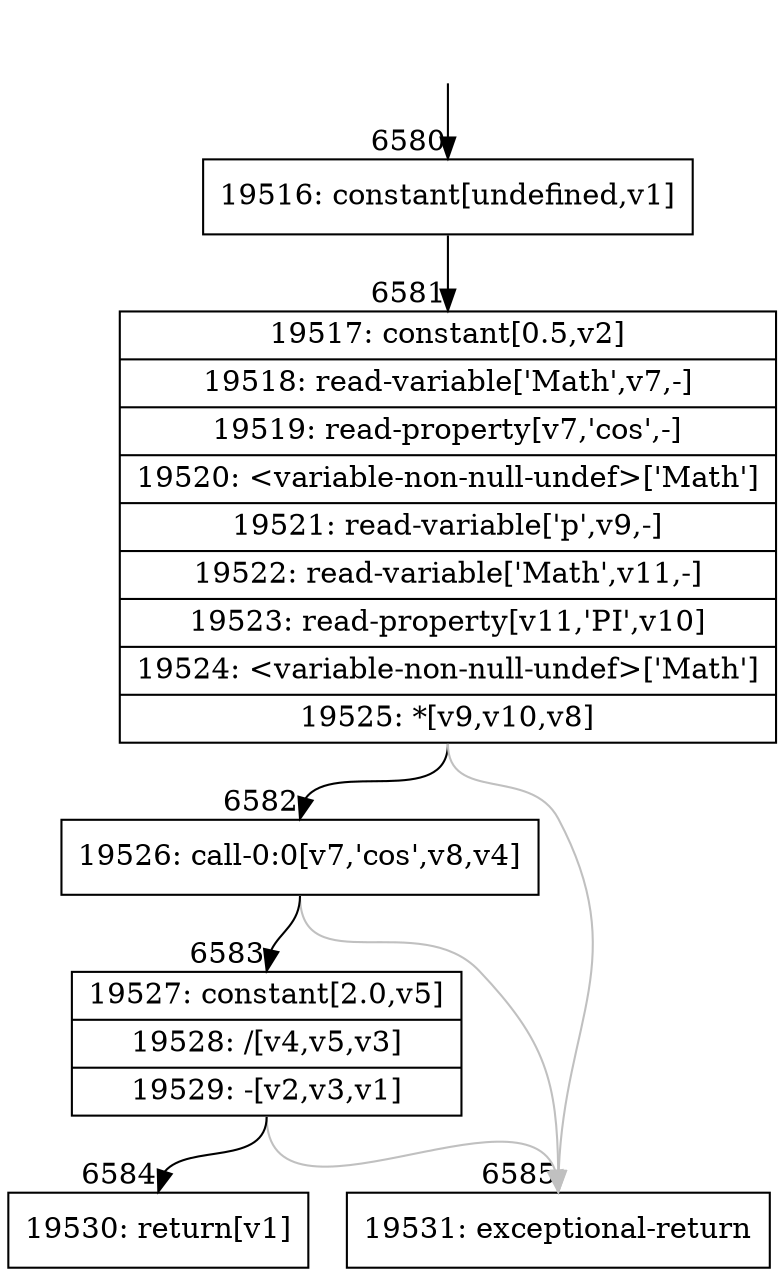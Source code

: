 digraph {
rankdir="TD"
BB_entry407[shape=none,label=""];
BB_entry407 -> BB6580 [tailport=s, headport=n, headlabel="    6580"]
BB6580 [shape=record label="{19516: constant[undefined,v1]}" ] 
BB6580 -> BB6581 [tailport=s, headport=n, headlabel="      6581"]
BB6581 [shape=record label="{19517: constant[0.5,v2]|19518: read-variable['Math',v7,-]|19519: read-property[v7,'cos',-]|19520: \<variable-non-null-undef\>['Math']|19521: read-variable['p',v9,-]|19522: read-variable['Math',v11,-]|19523: read-property[v11,'PI',v10]|19524: \<variable-non-null-undef\>['Math']|19525: *[v9,v10,v8]}" ] 
BB6581 -> BB6582 [tailport=s, headport=n, headlabel="      6582"]
BB6581 -> BB6585 [tailport=s, headport=n, color=gray, headlabel="      6585"]
BB6582 [shape=record label="{19526: call-0:0[v7,'cos',v8,v4]}" ] 
BB6582 -> BB6583 [tailport=s, headport=n, headlabel="      6583"]
BB6582 -> BB6585 [tailport=s, headport=n, color=gray]
BB6583 [shape=record label="{19527: constant[2.0,v5]|19528: /[v4,v5,v3]|19529: -[v2,v3,v1]}" ] 
BB6583 -> BB6584 [tailport=s, headport=n, headlabel="      6584"]
BB6583 -> BB6585 [tailport=s, headport=n, color=gray]
BB6584 [shape=record label="{19530: return[v1]}" ] 
BB6585 [shape=record label="{19531: exceptional-return}" ] 
}

